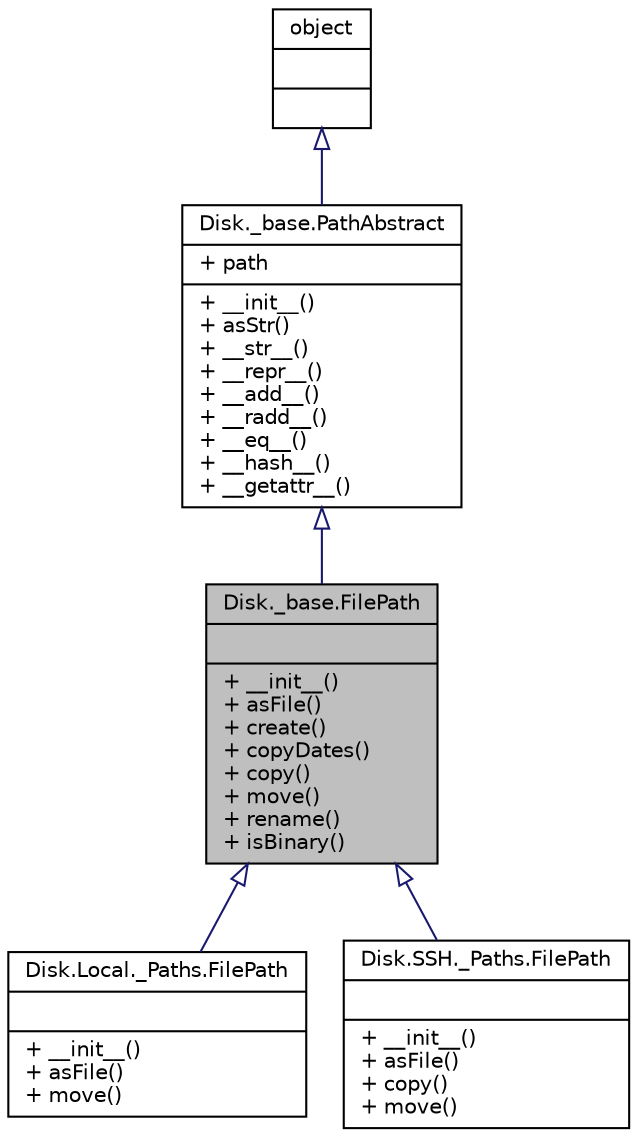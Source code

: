 digraph "Disk._base.FilePath"
{
 // INTERACTIVE_SVG=YES
  bgcolor="transparent";
  edge [fontname="Helvetica",fontsize="10",labelfontname="Helvetica",labelfontsize="10"];
  node [fontname="Helvetica",fontsize="10",shape=record];
  Node1 [label="{Disk._base.FilePath\n||+ __init__()\l+ asFile()\l+ create()\l+ copyDates()\l+ copy()\l+ move()\l+ rename()\l+ isBinary()\l}",height=0.2,width=0.4,color="black", fillcolor="grey75", style="filled" fontcolor="black"];
  Node2 -> Node1 [dir="back",color="midnightblue",fontsize="10",style="solid",arrowtail="onormal",fontname="Helvetica"];
  Node2 [label="{Disk._base.PathAbstract\n|+ path\l|+ __init__()\l+ asStr()\l+ __str__()\l+ __repr__()\l+ __add__()\l+ __radd__()\l+ __eq__()\l+ __hash__()\l+ __getattr__()\l}",height=0.2,width=0.4,color="black",URL="$class_disk_1_1__base_1_1_path_abstract.html"];
  Node3 -> Node2 [dir="back",color="midnightblue",fontsize="10",style="solid",arrowtail="onormal",fontname="Helvetica"];
  Node3 [label="{object\n||}",height=0.2,width=0.4,color="black",URL="$classobject.html"];
  Node1 -> Node4 [dir="back",color="midnightblue",fontsize="10",style="solid",arrowtail="onormal",fontname="Helvetica"];
  Node4 [label="{Disk.Local._Paths.FilePath\n||+ __init__()\l+ asFile()\l+ move()\l}",height=0.2,width=0.4,color="black",URL="$class_disk_1_1_local_1_1___paths_1_1_file_path.html",tooltip="A locally accessible file path."];
  Node1 -> Node5 [dir="back",color="midnightblue",fontsize="10",style="solid",arrowtail="onormal",fontname="Helvetica"];
  Node5 [label="{Disk.SSH._Paths.FilePath\n||+ __init__()\l+ asFile()\l+ copy()\l+ move()\l}",height=0.2,width=0.4,color="black",URL="$class_disk_1_1_s_s_h_1_1___paths_1_1_file_path.html",tooltip="Path of a file on a remote machine."];
}

